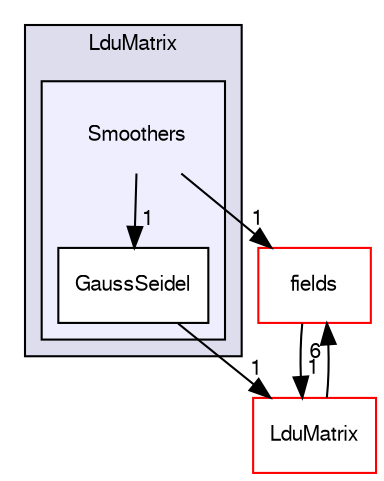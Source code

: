digraph "src/OpenFOAM/matrices/LduMatrix/Smoothers" {
  bgcolor=transparent;
  compound=true
  node [ fontsize="10", fontname="FreeSans"];
  edge [ labelfontsize="10", labelfontname="FreeSans"];
  subgraph clusterdir_ad1279e85697e0f0972e5fabfcfcce34 {
    graph [ bgcolor="#ddddee", pencolor="black", label="LduMatrix" fontname="FreeSans", fontsize="10", URL="dir_ad1279e85697e0f0972e5fabfcfcce34.html"]
  subgraph clusterdir_dbeb5dcd741f309aa6524e1dd7f86f94 {
    graph [ bgcolor="#eeeeff", pencolor="black", label="" URL="dir_dbeb5dcd741f309aa6524e1dd7f86f94.html"];
    dir_dbeb5dcd741f309aa6524e1dd7f86f94 [shape=plaintext label="Smoothers"];
    dir_5995dbfcd63b95a1a93206e401e60bed [shape=box label="GaussSeidel" color="black" fillcolor="white" style="filled" URL="dir_5995dbfcd63b95a1a93206e401e60bed.html"];
  }
  }
  dir_962442b8f989d5529fab5e0f0e4ffb74 [shape=box label="fields" color="red" URL="dir_962442b8f989d5529fab5e0f0e4ffb74.html"];
  dir_5ec68055571869848388d37c5cf0a9c9 [shape=box label="LduMatrix" color="red" URL="dir_5ec68055571869848388d37c5cf0a9c9.html"];
  dir_dbeb5dcd741f309aa6524e1dd7f86f94->dir_962442b8f989d5529fab5e0f0e4ffb74 [headlabel="1", labeldistance=1.5 headhref="dir_002004_001856.html"];
  dir_dbeb5dcd741f309aa6524e1dd7f86f94->dir_5995dbfcd63b95a1a93206e401e60bed [headlabel="1", labeldistance=1.5 headhref="dir_002004_002005.html"];
  dir_962442b8f989d5529fab5e0f0e4ffb74->dir_5ec68055571869848388d37c5cf0a9c9 [headlabel="1", labeldistance=1.5 headhref="dir_001856_001983.html"];
  dir_5995dbfcd63b95a1a93206e401e60bed->dir_5ec68055571869848388d37c5cf0a9c9 [headlabel="1", labeldistance=1.5 headhref="dir_002005_001983.html"];
  dir_5ec68055571869848388d37c5cf0a9c9->dir_962442b8f989d5529fab5e0f0e4ffb74 [headlabel="6", labeldistance=1.5 headhref="dir_001983_001856.html"];
}
